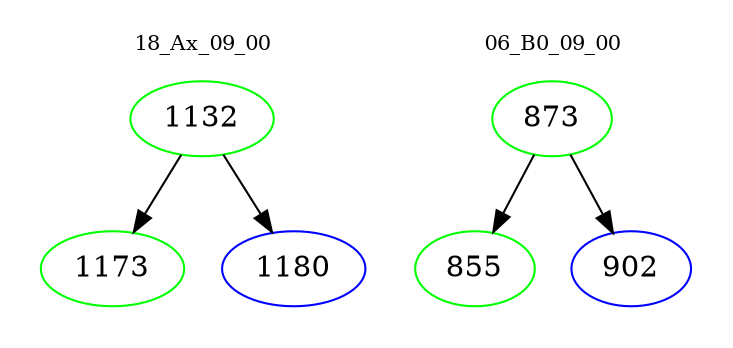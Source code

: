 digraph{
subgraph cluster_0 {
color = white
label = "18_Ax_09_00";
fontsize=10;
T0_1132 [label="1132", color="green"]
T0_1132 -> T0_1173 [color="black"]
T0_1173 [label="1173", color="green"]
T0_1132 -> T0_1180 [color="black"]
T0_1180 [label="1180", color="blue"]
}
subgraph cluster_1 {
color = white
label = "06_B0_09_00";
fontsize=10;
T1_873 [label="873", color="green"]
T1_873 -> T1_855 [color="black"]
T1_855 [label="855", color="green"]
T1_873 -> T1_902 [color="black"]
T1_902 [label="902", color="blue"]
}
}
